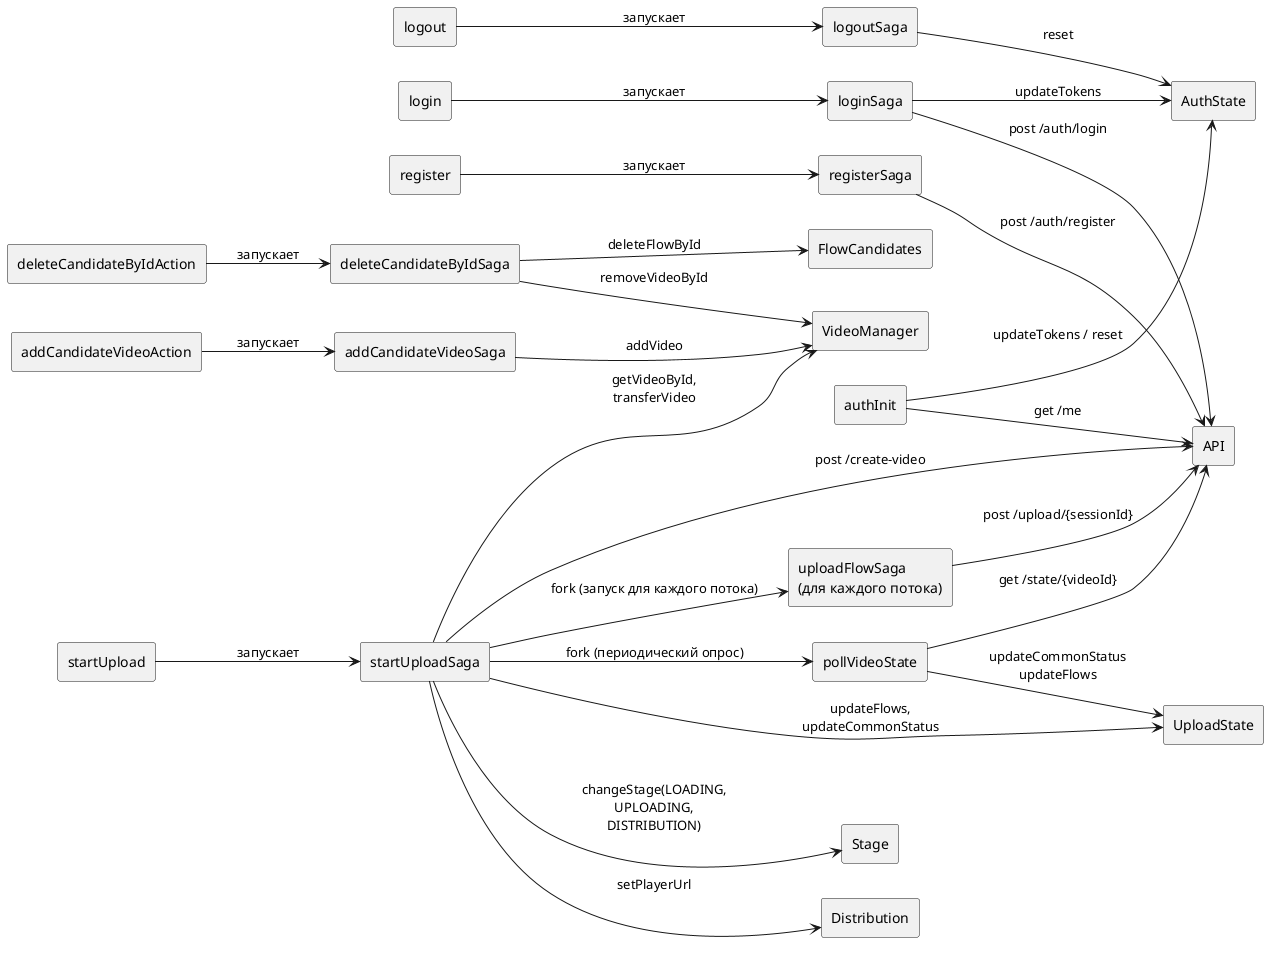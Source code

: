 @startuml SyncEditorSagas
left to right direction
skinparam componentStyle rectangle

' === Redux Actions ===
rectangle "login" as A1
rectangle "register" as A2
rectangle "logout" as A3
rectangle "startUpload" as A4
rectangle "addCandidateVideoAction" as A5
rectangle "deleteCandidateByIdAction" as A6

' === Саги ===
component "authInit" as S1
component "loginSaga" as S2
component "registerSaga" as S3
component "logoutSaga" as S4
component "startUploadSaga" as S5
component "uploadFlowSaga\n(для каждого потока)" as S6
component "pollVideoState" as S7
component "addCandidateVideoSaga" as S8
component "deleteCandidateByIdSaga" as S9

' === Сторонние зависимости ===
component "API"
component "VideoManager"

' === Redux State ===
component "AuthState"
component "FlowCandidates"
component "UploadState"
component "Stage"
component "Distribution"

' === Связи экшенов и саг ===
A1 --> S2 : запускает
A2 --> S3 : запускает
A3 --> S4 : запускает
A4 --> S5 : запускает
A5 --> S8 : запускает
A6 --> S9 : запускает

' === Связи между сагами и зависимостями ===
S1 --> AuthState : updateTokens / reset
S1 --> API : get /me
S2 --> API : post /auth/login
S2 --> AuthState : updateTokens
S3 --> API : post /auth/register
S4 --> AuthState : reset

S5 --> VideoManager : getVideoById,\ntransferVideo
S5 --> API : post /create-video
S5 --> UploadState : updateFlows,\nupdateCommonStatus
S5 --> Stage : changeStage(LOADING,\nUPLOADING,\nDISTRIBUTION)
S5 --> S6 : fork (запуск для каждого потока)
S5 --> S7 : fork (периодический опрос)

S6 --> API : post /upload/{sessionId}
S7 --> API : get /state/{videoId}
S7 --> UploadState : updateCommonStatus\nupdateFlows

S8 --> VideoManager : addVideo
S9 --> VideoManager : removeVideoById
S9 --> FlowCandidates : deleteFlowById

S5 --> Distribution : setPlayerUrl

@enduml

